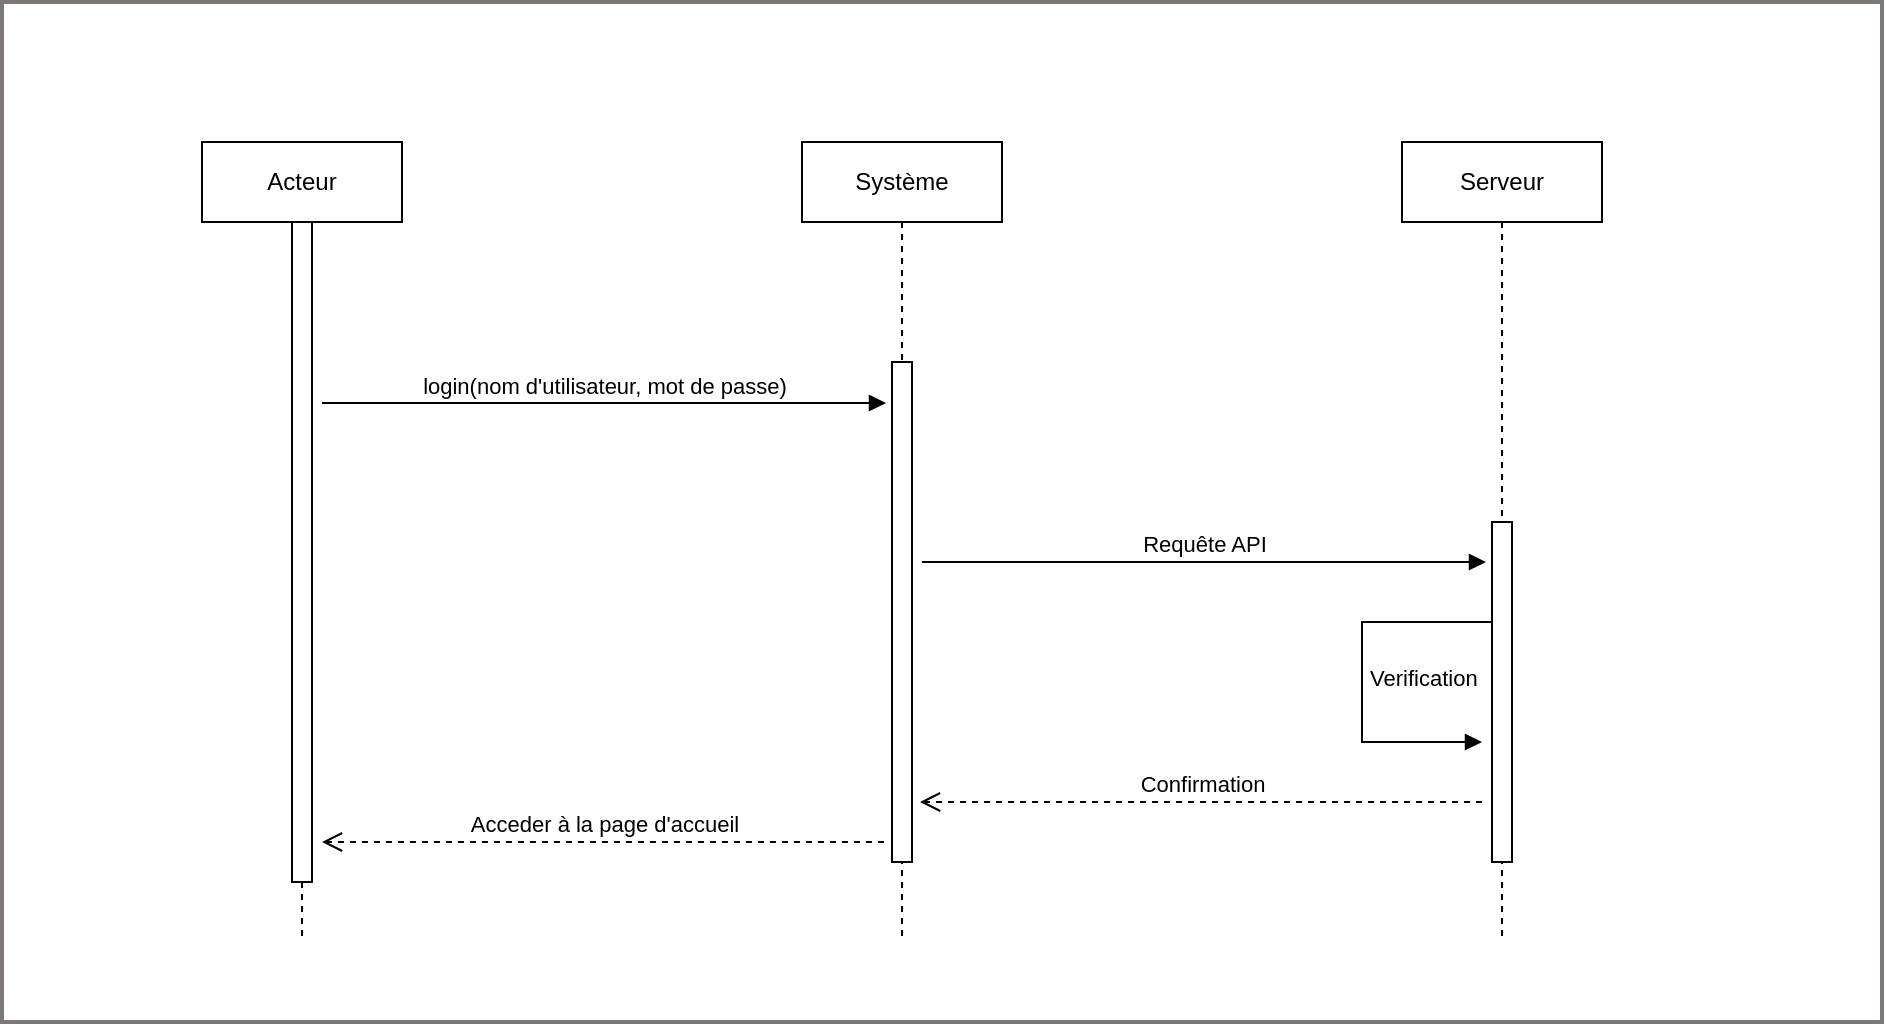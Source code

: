 <mxfile version="21.3.5" type="github">
  <diagram name="Page-1" id="2YBvvXClWsGukQMizWep">
    <mxGraphModel dx="1114" dy="561" grid="1" gridSize="10" guides="1" tooltips="1" connect="1" arrows="1" fold="1" page="1" pageScale="1" pageWidth="1100" pageHeight="850" math="0" shadow="0">
      <root>
        <mxCell id="0" />
        <mxCell id="1" parent="0" />
        <mxCell id="St9Z5-Il_YH2CRVSZaPx-1" value="" style="rounded=0;whiteSpace=wrap;html=1;strokeColor=#7f7676;strokeWidth=2;" vertex="1" parent="1">
          <mxGeometry x="30" y="80" width="940" height="510" as="geometry" />
        </mxCell>
        <mxCell id="St9Z5-Il_YH2CRVSZaPx-5" value="Acteur" style="shape=umlLifeline;perimeter=lifelinePerimeter;whiteSpace=wrap;html=1;container=1;dropTarget=0;collapsible=0;recursiveResize=0;outlineConnect=0;portConstraint=eastwest;newEdgeStyle={&quot;edgeStyle&quot;:&quot;elbowEdgeStyle&quot;,&quot;elbow&quot;:&quot;vertical&quot;,&quot;curved&quot;:0,&quot;rounded&quot;:0};" vertex="1" parent="1">
          <mxGeometry x="130" y="150" width="100" height="400" as="geometry" />
        </mxCell>
        <mxCell id="St9Z5-Il_YH2CRVSZaPx-8" value="" style="html=1;points=[];perimeter=orthogonalPerimeter;outlineConnect=0;targetShapes=umlLifeline;portConstraint=eastwest;newEdgeStyle={&quot;edgeStyle&quot;:&quot;elbowEdgeStyle&quot;,&quot;elbow&quot;:&quot;vertical&quot;,&quot;curved&quot;:0,&quot;rounded&quot;:0};" vertex="1" parent="St9Z5-Il_YH2CRVSZaPx-5">
          <mxGeometry x="45" y="40" width="10" height="330" as="geometry" />
        </mxCell>
        <mxCell id="St9Z5-Il_YH2CRVSZaPx-6" value="Système" style="shape=umlLifeline;perimeter=lifelinePerimeter;whiteSpace=wrap;html=1;container=1;dropTarget=0;collapsible=0;recursiveResize=0;outlineConnect=0;portConstraint=eastwest;newEdgeStyle={&quot;edgeStyle&quot;:&quot;elbowEdgeStyle&quot;,&quot;elbow&quot;:&quot;vertical&quot;,&quot;curved&quot;:0,&quot;rounded&quot;:0};" vertex="1" parent="1">
          <mxGeometry x="430" y="150" width="100" height="400" as="geometry" />
        </mxCell>
        <mxCell id="St9Z5-Il_YH2CRVSZaPx-9" value="" style="html=1;points=[];perimeter=orthogonalPerimeter;outlineConnect=0;targetShapes=umlLifeline;portConstraint=eastwest;newEdgeStyle={&quot;edgeStyle&quot;:&quot;elbowEdgeStyle&quot;,&quot;elbow&quot;:&quot;vertical&quot;,&quot;curved&quot;:0,&quot;rounded&quot;:0};" vertex="1" parent="St9Z5-Il_YH2CRVSZaPx-6">
          <mxGeometry x="45" y="110" width="10" height="250" as="geometry" />
        </mxCell>
        <mxCell id="St9Z5-Il_YH2CRVSZaPx-7" value="Serveur" style="shape=umlLifeline;perimeter=lifelinePerimeter;whiteSpace=wrap;html=1;container=1;dropTarget=0;collapsible=0;recursiveResize=0;outlineConnect=0;portConstraint=eastwest;newEdgeStyle={&quot;edgeStyle&quot;:&quot;elbowEdgeStyle&quot;,&quot;elbow&quot;:&quot;vertical&quot;,&quot;curved&quot;:0,&quot;rounded&quot;:0};" vertex="1" parent="1">
          <mxGeometry x="730" y="150" width="100" height="400" as="geometry" />
        </mxCell>
        <mxCell id="St9Z5-Il_YH2CRVSZaPx-10" value="" style="html=1;points=[];perimeter=orthogonalPerimeter;outlineConnect=0;targetShapes=umlLifeline;portConstraint=eastwest;newEdgeStyle={&quot;edgeStyle&quot;:&quot;elbowEdgeStyle&quot;,&quot;elbow&quot;:&quot;vertical&quot;,&quot;curved&quot;:0,&quot;rounded&quot;:0};" vertex="1" parent="St9Z5-Il_YH2CRVSZaPx-7">
          <mxGeometry x="45" y="190" width="10" height="170" as="geometry" />
        </mxCell>
        <mxCell id="St9Z5-Il_YH2CRVSZaPx-11" value="login(nom d&#39;utilisateur, mot de passe)" style="html=1;verticalAlign=bottom;endArrow=block;edgeStyle=elbowEdgeStyle;elbow=vertical;curved=0;rounded=0;" edge="1" parent="1">
          <mxGeometry width="80" relative="1" as="geometry">
            <mxPoint x="190" y="280.53" as="sourcePoint" />
            <mxPoint x="472" y="280.53" as="targetPoint" />
          </mxGeometry>
        </mxCell>
        <mxCell id="St9Z5-Il_YH2CRVSZaPx-13" value="Requête API" style="html=1;verticalAlign=bottom;endArrow=block;edgeStyle=elbowEdgeStyle;elbow=vertical;curved=0;rounded=0;" edge="1" parent="1">
          <mxGeometry width="80" relative="1" as="geometry">
            <mxPoint x="490" y="360" as="sourcePoint" />
            <mxPoint x="772" y="360" as="targetPoint" />
          </mxGeometry>
        </mxCell>
        <mxCell id="St9Z5-Il_YH2CRVSZaPx-14" value="Confirmation" style="html=1;verticalAlign=bottom;endArrow=open;dashed=1;endSize=8;edgeStyle=elbowEdgeStyle;elbow=vertical;curved=0;rounded=0;" edge="1" parent="1">
          <mxGeometry relative="1" as="geometry">
            <mxPoint x="770" y="480" as="sourcePoint" />
            <mxPoint x="489" y="480" as="targetPoint" />
          </mxGeometry>
        </mxCell>
        <mxCell id="St9Z5-Il_YH2CRVSZaPx-16" value="Verification" style="html=1;align=left;spacingLeft=2;endArrow=block;rounded=0;edgeStyle=orthogonalEdgeStyle;curved=0;rounded=0;" edge="1" parent="1">
          <mxGeometry relative="1" as="geometry">
            <mxPoint x="775" y="390" as="sourcePoint" />
            <Array as="points">
              <mxPoint x="710" y="390" />
              <mxPoint x="710" y="450" />
              <mxPoint x="770" y="450" />
            </Array>
            <mxPoint x="770" y="450" as="targetPoint" />
          </mxGeometry>
        </mxCell>
        <mxCell id="St9Z5-Il_YH2CRVSZaPx-18" value="Acceder à la page d&#39;accueil" style="html=1;verticalAlign=bottom;endArrow=open;dashed=1;endSize=8;edgeStyle=elbowEdgeStyle;elbow=vertical;curved=0;rounded=0;" edge="1" parent="1">
          <mxGeometry relative="1" as="geometry">
            <mxPoint x="471" y="500" as="sourcePoint" />
            <mxPoint x="190" y="500" as="targetPoint" />
          </mxGeometry>
        </mxCell>
      </root>
    </mxGraphModel>
  </diagram>
</mxfile>
